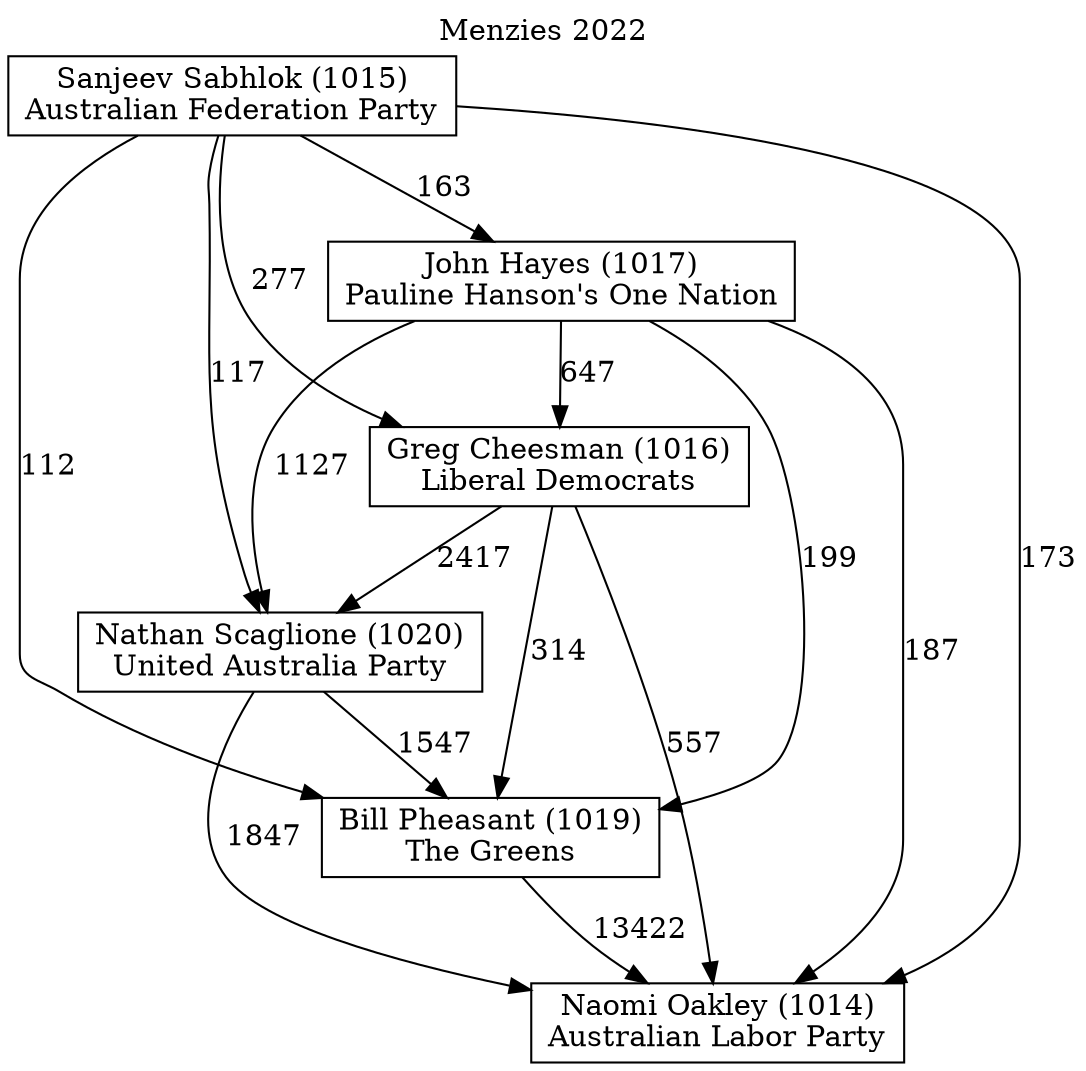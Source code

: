 // House preference flow
digraph "Naomi Oakley (1014)_Menzies_2022" {
	graph [label="Menzies 2022" labelloc=t mclimit=10]
	node [shape=box]
	"Bill Pheasant (1019)" [label="Bill Pheasant (1019)
The Greens"]
	"Greg Cheesman (1016)" [label="Greg Cheesman (1016)
Liberal Democrats"]
	"John Hayes (1017)" [label="John Hayes (1017)
Pauline Hanson's One Nation"]
	"Naomi Oakley (1014)" [label="Naomi Oakley (1014)
Australian Labor Party"]
	"Nathan Scaglione (1020)" [label="Nathan Scaglione (1020)
United Australia Party"]
	"Sanjeev Sabhlok (1015)" [label="Sanjeev Sabhlok (1015)
Australian Federation Party"]
	"Bill Pheasant (1019)" -> "Naomi Oakley (1014)" [label=13422]
	"Greg Cheesman (1016)" -> "Bill Pheasant (1019)" [label=314]
	"Greg Cheesman (1016)" -> "Naomi Oakley (1014)" [label=557]
	"Greg Cheesman (1016)" -> "Nathan Scaglione (1020)" [label=2417]
	"John Hayes (1017)" -> "Bill Pheasant (1019)" [label=199]
	"John Hayes (1017)" -> "Greg Cheesman (1016)" [label=647]
	"John Hayes (1017)" -> "Naomi Oakley (1014)" [label=187]
	"John Hayes (1017)" -> "Nathan Scaglione (1020)" [label=1127]
	"Nathan Scaglione (1020)" -> "Bill Pheasant (1019)" [label=1547]
	"Nathan Scaglione (1020)" -> "Naomi Oakley (1014)" [label=1847]
	"Sanjeev Sabhlok (1015)" -> "Bill Pheasant (1019)" [label=112]
	"Sanjeev Sabhlok (1015)" -> "Greg Cheesman (1016)" [label=277]
	"Sanjeev Sabhlok (1015)" -> "John Hayes (1017)" [label=163]
	"Sanjeev Sabhlok (1015)" -> "Naomi Oakley (1014)" [label=173]
	"Sanjeev Sabhlok (1015)" -> "Nathan Scaglione (1020)" [label=117]
}
